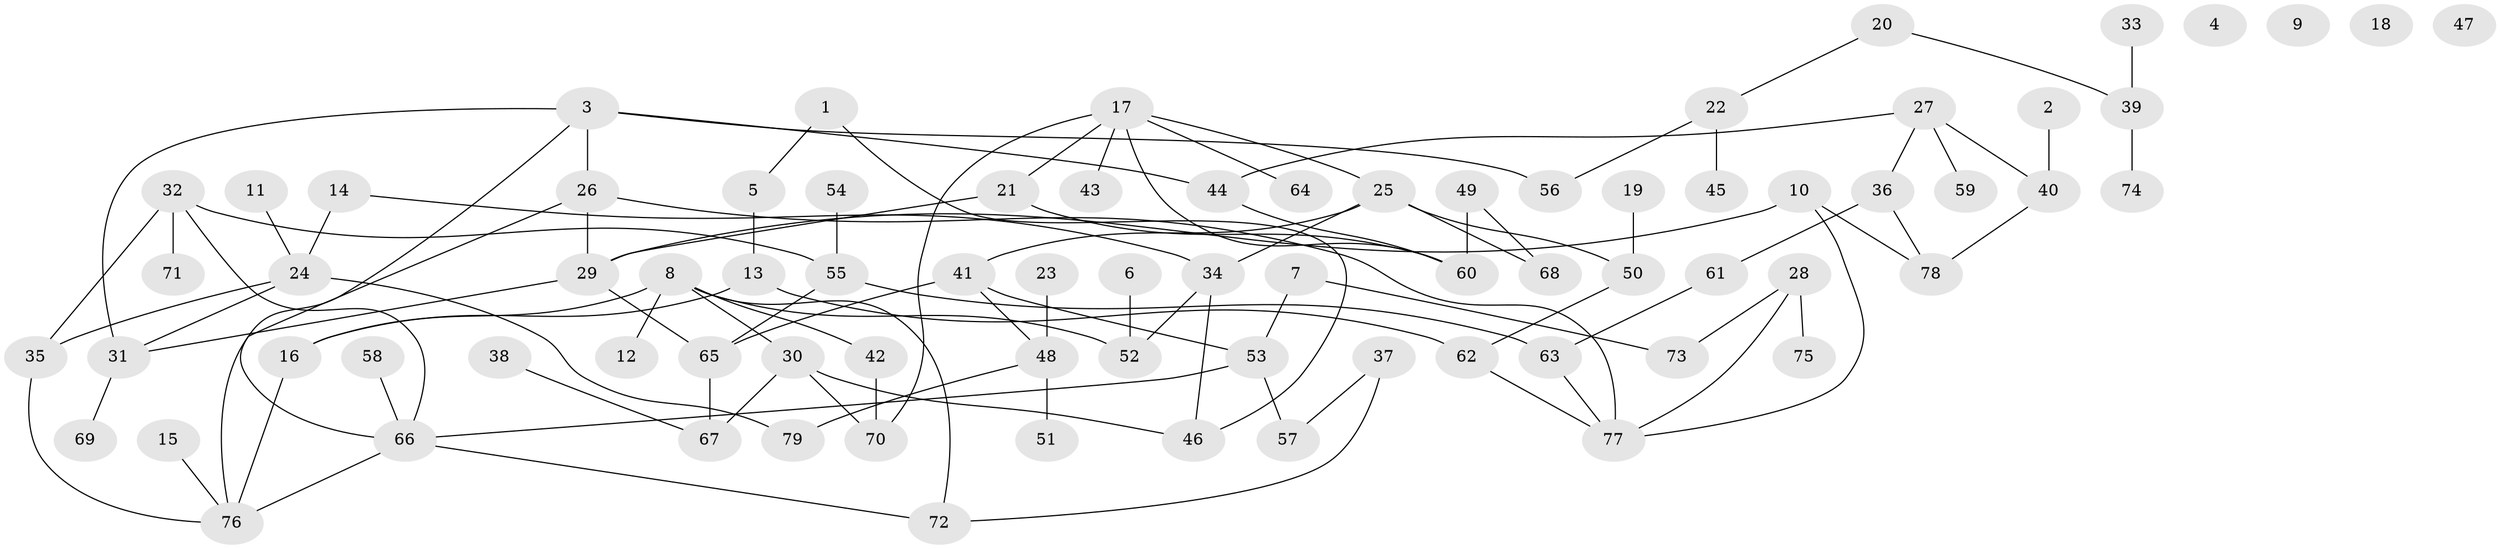 // coarse degree distribution, {3: 0.12903225806451613, 1: 0.1935483870967742, 10: 0.03225806451612903, 0: 0.12903225806451613, 2: 0.1935483870967742, 4: 0.16129032258064516, 7: 0.0967741935483871, 5: 0.03225806451612903, 6: 0.03225806451612903}
// Generated by graph-tools (version 1.1) at 2025/16/03/04/25 18:16:43]
// undirected, 79 vertices, 102 edges
graph export_dot {
graph [start="1"]
  node [color=gray90,style=filled];
  1;
  2;
  3;
  4;
  5;
  6;
  7;
  8;
  9;
  10;
  11;
  12;
  13;
  14;
  15;
  16;
  17;
  18;
  19;
  20;
  21;
  22;
  23;
  24;
  25;
  26;
  27;
  28;
  29;
  30;
  31;
  32;
  33;
  34;
  35;
  36;
  37;
  38;
  39;
  40;
  41;
  42;
  43;
  44;
  45;
  46;
  47;
  48;
  49;
  50;
  51;
  52;
  53;
  54;
  55;
  56;
  57;
  58;
  59;
  60;
  61;
  62;
  63;
  64;
  65;
  66;
  67;
  68;
  69;
  70;
  71;
  72;
  73;
  74;
  75;
  76;
  77;
  78;
  79;
  1 -- 5;
  1 -- 46;
  2 -- 40;
  3 -- 26;
  3 -- 31;
  3 -- 44;
  3 -- 56;
  3 -- 66;
  5 -- 13;
  6 -- 52;
  7 -- 53;
  7 -- 73;
  8 -- 12;
  8 -- 16;
  8 -- 30;
  8 -- 42;
  8 -- 52;
  8 -- 72;
  10 -- 29;
  10 -- 77;
  10 -- 78;
  11 -- 24;
  13 -- 16;
  13 -- 62;
  14 -- 24;
  14 -- 34;
  15 -- 76;
  16 -- 76;
  17 -- 21;
  17 -- 25;
  17 -- 43;
  17 -- 60;
  17 -- 64;
  17 -- 70;
  19 -- 50;
  20 -- 22;
  20 -- 39;
  21 -- 29;
  21 -- 60;
  22 -- 45;
  22 -- 56;
  23 -- 48;
  24 -- 31;
  24 -- 35;
  24 -- 79;
  25 -- 34;
  25 -- 41;
  25 -- 50;
  25 -- 68;
  26 -- 29;
  26 -- 76;
  26 -- 77;
  27 -- 36;
  27 -- 40;
  27 -- 44;
  27 -- 59;
  28 -- 73;
  28 -- 75;
  28 -- 77;
  29 -- 31;
  29 -- 65;
  30 -- 46;
  30 -- 67;
  30 -- 70;
  31 -- 69;
  32 -- 35;
  32 -- 55;
  32 -- 66;
  32 -- 71;
  33 -- 39;
  34 -- 46;
  34 -- 52;
  35 -- 76;
  36 -- 61;
  36 -- 78;
  37 -- 57;
  37 -- 72;
  38 -- 67;
  39 -- 74;
  40 -- 78;
  41 -- 48;
  41 -- 53;
  41 -- 65;
  42 -- 70;
  44 -- 60;
  48 -- 51;
  48 -- 79;
  49 -- 60;
  49 -- 68;
  50 -- 62;
  53 -- 57;
  53 -- 66;
  54 -- 55;
  55 -- 63;
  55 -- 65;
  58 -- 66;
  61 -- 63;
  62 -- 77;
  63 -- 77;
  65 -- 67;
  66 -- 72;
  66 -- 76;
}
